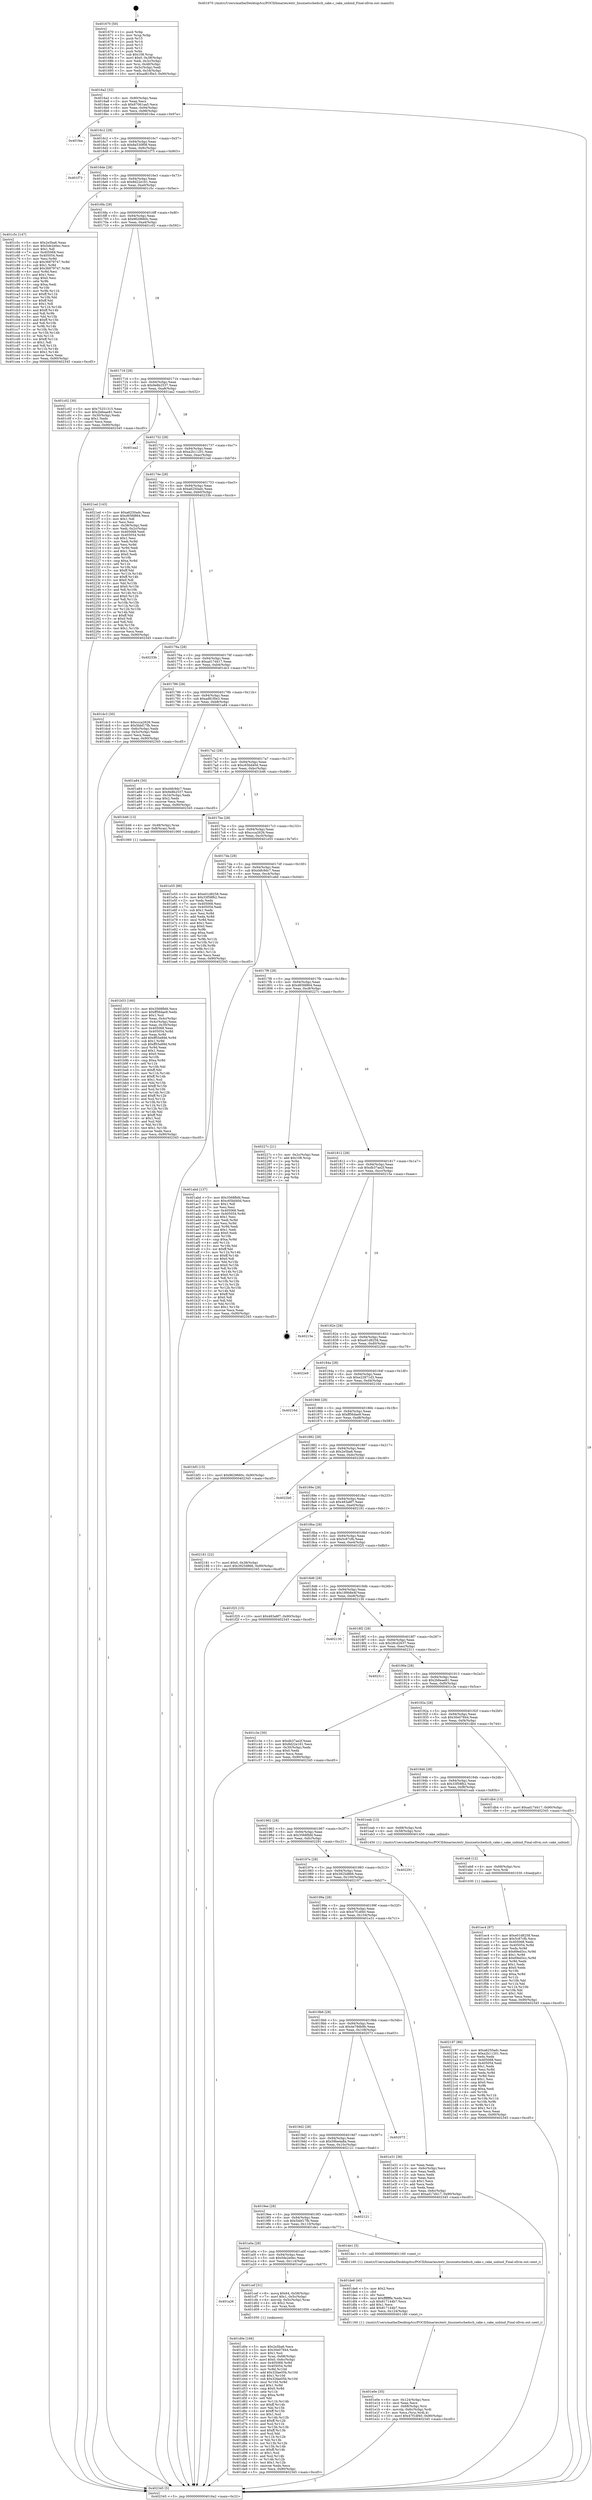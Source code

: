 digraph "0x401670" {
  label = "0x401670 (/mnt/c/Users/mathe/Desktop/tcc/POCII/binaries/extr_linuxnetschedsch_cake.c_cake_unbind_Final-ollvm.out::main(0))"
  labelloc = "t"
  node[shape=record]

  Entry [label="",width=0.3,height=0.3,shape=circle,fillcolor=black,style=filled]
  "0x4016a2" [label="{
     0x4016a2 [32]\l
     | [instrs]\l
     &nbsp;&nbsp;0x4016a2 \<+6\>: mov -0x90(%rbp),%eax\l
     &nbsp;&nbsp;0x4016a8 \<+2\>: mov %eax,%ecx\l
     &nbsp;&nbsp;0x4016aa \<+6\>: sub $0x87061aa5,%ecx\l
     &nbsp;&nbsp;0x4016b0 \<+6\>: mov %eax,-0x94(%rbp)\l
     &nbsp;&nbsp;0x4016b6 \<+6\>: mov %ecx,-0x98(%rbp)\l
     &nbsp;&nbsp;0x4016bc \<+6\>: je 0000000000401fea \<main+0x97a\>\l
  }"]
  "0x401fea" [label="{
     0x401fea\l
  }", style=dashed]
  "0x4016c2" [label="{
     0x4016c2 [28]\l
     | [instrs]\l
     &nbsp;&nbsp;0x4016c2 \<+5\>: jmp 00000000004016c7 \<main+0x57\>\l
     &nbsp;&nbsp;0x4016c7 \<+6\>: mov -0x94(%rbp),%eax\l
     &nbsp;&nbsp;0x4016cd \<+5\>: sub $0x8a530f08,%eax\l
     &nbsp;&nbsp;0x4016d2 \<+6\>: mov %eax,-0x9c(%rbp)\l
     &nbsp;&nbsp;0x4016d8 \<+6\>: je 0000000000401f73 \<main+0x903\>\l
  }"]
  Exit [label="",width=0.3,height=0.3,shape=circle,fillcolor=black,style=filled,peripheries=2]
  "0x401f73" [label="{
     0x401f73\l
  }", style=dashed]
  "0x4016de" [label="{
     0x4016de [28]\l
     | [instrs]\l
     &nbsp;&nbsp;0x4016de \<+5\>: jmp 00000000004016e3 \<main+0x73\>\l
     &nbsp;&nbsp;0x4016e3 \<+6\>: mov -0x94(%rbp),%eax\l
     &nbsp;&nbsp;0x4016e9 \<+5\>: sub $0x8d22e161,%eax\l
     &nbsp;&nbsp;0x4016ee \<+6\>: mov %eax,-0xa0(%rbp)\l
     &nbsp;&nbsp;0x4016f4 \<+6\>: je 0000000000401c5c \<main+0x5ec\>\l
  }"]
  "0x401ec4" [label="{
     0x401ec4 [97]\l
     | [instrs]\l
     &nbsp;&nbsp;0x401ec4 \<+5\>: mov $0xe01d8258,%eax\l
     &nbsp;&nbsp;0x401ec9 \<+5\>: mov $0x5c87cfb,%ecx\l
     &nbsp;&nbsp;0x401ece \<+7\>: mov 0x405068,%edx\l
     &nbsp;&nbsp;0x401ed5 \<+8\>: mov 0x405054,%r8d\l
     &nbsp;&nbsp;0x401edd \<+3\>: mov %edx,%r9d\l
     &nbsp;&nbsp;0x401ee0 \<+7\>: sub $0x69ed3cc,%r9d\l
     &nbsp;&nbsp;0x401ee7 \<+4\>: sub $0x1,%r9d\l
     &nbsp;&nbsp;0x401eeb \<+7\>: add $0x69ed3cc,%r9d\l
     &nbsp;&nbsp;0x401ef2 \<+4\>: imul %r9d,%edx\l
     &nbsp;&nbsp;0x401ef6 \<+3\>: and $0x1,%edx\l
     &nbsp;&nbsp;0x401ef9 \<+3\>: cmp $0x0,%edx\l
     &nbsp;&nbsp;0x401efc \<+4\>: sete %r10b\l
     &nbsp;&nbsp;0x401f00 \<+4\>: cmp $0xa,%r8d\l
     &nbsp;&nbsp;0x401f04 \<+4\>: setl %r11b\l
     &nbsp;&nbsp;0x401f08 \<+3\>: mov %r10b,%bl\l
     &nbsp;&nbsp;0x401f0b \<+3\>: and %r11b,%bl\l
     &nbsp;&nbsp;0x401f0e \<+3\>: xor %r11b,%r10b\l
     &nbsp;&nbsp;0x401f11 \<+3\>: or %r10b,%bl\l
     &nbsp;&nbsp;0x401f14 \<+3\>: test $0x1,%bl\l
     &nbsp;&nbsp;0x401f17 \<+3\>: cmovne %ecx,%eax\l
     &nbsp;&nbsp;0x401f1a \<+6\>: mov %eax,-0x90(%rbp)\l
     &nbsp;&nbsp;0x401f20 \<+5\>: jmp 0000000000402345 \<main+0xcd5\>\l
  }"]
  "0x401c5c" [label="{
     0x401c5c [147]\l
     | [instrs]\l
     &nbsp;&nbsp;0x401c5c \<+5\>: mov $0x2e5ba6,%eax\l
     &nbsp;&nbsp;0x401c61 \<+5\>: mov $0x5de2e0ec,%ecx\l
     &nbsp;&nbsp;0x401c66 \<+2\>: mov $0x1,%dl\l
     &nbsp;&nbsp;0x401c68 \<+7\>: mov 0x405068,%esi\l
     &nbsp;&nbsp;0x401c6f \<+7\>: mov 0x405054,%edi\l
     &nbsp;&nbsp;0x401c76 \<+3\>: mov %esi,%r8d\l
     &nbsp;&nbsp;0x401c79 \<+7\>: sub $0x36879747,%r8d\l
     &nbsp;&nbsp;0x401c80 \<+4\>: sub $0x1,%r8d\l
     &nbsp;&nbsp;0x401c84 \<+7\>: add $0x36879747,%r8d\l
     &nbsp;&nbsp;0x401c8b \<+4\>: imul %r8d,%esi\l
     &nbsp;&nbsp;0x401c8f \<+3\>: and $0x1,%esi\l
     &nbsp;&nbsp;0x401c92 \<+3\>: cmp $0x0,%esi\l
     &nbsp;&nbsp;0x401c95 \<+4\>: sete %r9b\l
     &nbsp;&nbsp;0x401c99 \<+3\>: cmp $0xa,%edi\l
     &nbsp;&nbsp;0x401c9c \<+4\>: setl %r10b\l
     &nbsp;&nbsp;0x401ca0 \<+3\>: mov %r9b,%r11b\l
     &nbsp;&nbsp;0x401ca3 \<+4\>: xor $0xff,%r11b\l
     &nbsp;&nbsp;0x401ca7 \<+3\>: mov %r10b,%bl\l
     &nbsp;&nbsp;0x401caa \<+3\>: xor $0xff,%bl\l
     &nbsp;&nbsp;0x401cad \<+3\>: xor $0x1,%dl\l
     &nbsp;&nbsp;0x401cb0 \<+3\>: mov %r11b,%r14b\l
     &nbsp;&nbsp;0x401cb3 \<+4\>: and $0xff,%r14b\l
     &nbsp;&nbsp;0x401cb7 \<+3\>: and %dl,%r9b\l
     &nbsp;&nbsp;0x401cba \<+3\>: mov %bl,%r15b\l
     &nbsp;&nbsp;0x401cbd \<+4\>: and $0xff,%r15b\l
     &nbsp;&nbsp;0x401cc1 \<+3\>: and %dl,%r10b\l
     &nbsp;&nbsp;0x401cc4 \<+3\>: or %r9b,%r14b\l
     &nbsp;&nbsp;0x401cc7 \<+3\>: or %r10b,%r15b\l
     &nbsp;&nbsp;0x401cca \<+3\>: xor %r15b,%r14b\l
     &nbsp;&nbsp;0x401ccd \<+3\>: or %bl,%r11b\l
     &nbsp;&nbsp;0x401cd0 \<+4\>: xor $0xff,%r11b\l
     &nbsp;&nbsp;0x401cd4 \<+3\>: or $0x1,%dl\l
     &nbsp;&nbsp;0x401cd7 \<+3\>: and %dl,%r11b\l
     &nbsp;&nbsp;0x401cda \<+3\>: or %r11b,%r14b\l
     &nbsp;&nbsp;0x401cdd \<+4\>: test $0x1,%r14b\l
     &nbsp;&nbsp;0x401ce1 \<+3\>: cmovne %ecx,%eax\l
     &nbsp;&nbsp;0x401ce4 \<+6\>: mov %eax,-0x90(%rbp)\l
     &nbsp;&nbsp;0x401cea \<+5\>: jmp 0000000000402345 \<main+0xcd5\>\l
  }"]
  "0x4016fa" [label="{
     0x4016fa [28]\l
     | [instrs]\l
     &nbsp;&nbsp;0x4016fa \<+5\>: jmp 00000000004016ff \<main+0x8f\>\l
     &nbsp;&nbsp;0x4016ff \<+6\>: mov -0x94(%rbp),%eax\l
     &nbsp;&nbsp;0x401705 \<+5\>: sub $0x9629660c,%eax\l
     &nbsp;&nbsp;0x40170a \<+6\>: mov %eax,-0xa4(%rbp)\l
     &nbsp;&nbsp;0x401710 \<+6\>: je 0000000000401c02 \<main+0x592\>\l
  }"]
  "0x401eb8" [label="{
     0x401eb8 [12]\l
     | [instrs]\l
     &nbsp;&nbsp;0x401eb8 \<+4\>: mov -0x68(%rbp),%rsi\l
     &nbsp;&nbsp;0x401ebc \<+3\>: mov %rsi,%rdi\l
     &nbsp;&nbsp;0x401ebf \<+5\>: call 0000000000401030 \<free@plt\>\l
     | [calls]\l
     &nbsp;&nbsp;0x401030 \{1\} (unknown)\l
  }"]
  "0x401c02" [label="{
     0x401c02 [30]\l
     | [instrs]\l
     &nbsp;&nbsp;0x401c02 \<+5\>: mov $0x75251315,%eax\l
     &nbsp;&nbsp;0x401c07 \<+5\>: mov $0x2b6eae81,%ecx\l
     &nbsp;&nbsp;0x401c0c \<+3\>: mov -0x30(%rbp),%edx\l
     &nbsp;&nbsp;0x401c0f \<+3\>: cmp $0x1,%edx\l
     &nbsp;&nbsp;0x401c12 \<+3\>: cmovl %ecx,%eax\l
     &nbsp;&nbsp;0x401c15 \<+6\>: mov %eax,-0x90(%rbp)\l
     &nbsp;&nbsp;0x401c1b \<+5\>: jmp 0000000000402345 \<main+0xcd5\>\l
  }"]
  "0x401716" [label="{
     0x401716 [28]\l
     | [instrs]\l
     &nbsp;&nbsp;0x401716 \<+5\>: jmp 000000000040171b \<main+0xab\>\l
     &nbsp;&nbsp;0x40171b \<+6\>: mov -0x94(%rbp),%eax\l
     &nbsp;&nbsp;0x401721 \<+5\>: sub $0x9e8b2537,%eax\l
     &nbsp;&nbsp;0x401726 \<+6\>: mov %eax,-0xa8(%rbp)\l
     &nbsp;&nbsp;0x40172c \<+6\>: je 0000000000401aa2 \<main+0x432\>\l
  }"]
  "0x401e0e" [label="{
     0x401e0e [35]\l
     | [instrs]\l
     &nbsp;&nbsp;0x401e0e \<+6\>: mov -0x124(%rbp),%ecx\l
     &nbsp;&nbsp;0x401e14 \<+3\>: imul %eax,%ecx\l
     &nbsp;&nbsp;0x401e17 \<+4\>: mov -0x68(%rbp),%rsi\l
     &nbsp;&nbsp;0x401e1b \<+4\>: movslq -0x6c(%rbp),%rdi\l
     &nbsp;&nbsp;0x401e1f \<+3\>: mov %ecx,(%rsi,%rdi,4)\l
     &nbsp;&nbsp;0x401e22 \<+10\>: movl $0x47f1df40,-0x90(%rbp)\l
     &nbsp;&nbsp;0x401e2c \<+5\>: jmp 0000000000402345 \<main+0xcd5\>\l
  }"]
  "0x401aa2" [label="{
     0x401aa2\l
  }", style=dashed]
  "0x401732" [label="{
     0x401732 [28]\l
     | [instrs]\l
     &nbsp;&nbsp;0x401732 \<+5\>: jmp 0000000000401737 \<main+0xc7\>\l
     &nbsp;&nbsp;0x401737 \<+6\>: mov -0x94(%rbp),%eax\l
     &nbsp;&nbsp;0x40173d \<+5\>: sub $0xa2b11201,%eax\l
     &nbsp;&nbsp;0x401742 \<+6\>: mov %eax,-0xac(%rbp)\l
     &nbsp;&nbsp;0x401748 \<+6\>: je 00000000004021ed \<main+0xb7d\>\l
  }"]
  "0x401de6" [label="{
     0x401de6 [40]\l
     | [instrs]\l
     &nbsp;&nbsp;0x401de6 \<+5\>: mov $0x2,%ecx\l
     &nbsp;&nbsp;0x401deb \<+1\>: cltd\l
     &nbsp;&nbsp;0x401dec \<+2\>: idiv %ecx\l
     &nbsp;&nbsp;0x401dee \<+6\>: imul $0xfffffffe,%edx,%ecx\l
     &nbsp;&nbsp;0x401df4 \<+6\>: sub $0x817144b7,%ecx\l
     &nbsp;&nbsp;0x401dfa \<+3\>: add $0x1,%ecx\l
     &nbsp;&nbsp;0x401dfd \<+6\>: add $0x817144b7,%ecx\l
     &nbsp;&nbsp;0x401e03 \<+6\>: mov %ecx,-0x124(%rbp)\l
     &nbsp;&nbsp;0x401e09 \<+5\>: call 0000000000401160 \<next_i\>\l
     | [calls]\l
     &nbsp;&nbsp;0x401160 \{1\} (/mnt/c/Users/mathe/Desktop/tcc/POCII/binaries/extr_linuxnetschedsch_cake.c_cake_unbind_Final-ollvm.out::next_i)\l
  }"]
  "0x4021ed" [label="{
     0x4021ed [143]\l
     | [instrs]\l
     &nbsp;&nbsp;0x4021ed \<+5\>: mov $0xa6250adc,%eax\l
     &nbsp;&nbsp;0x4021f2 \<+5\>: mov $0xd65fd864,%ecx\l
     &nbsp;&nbsp;0x4021f7 \<+2\>: mov $0x1,%dl\l
     &nbsp;&nbsp;0x4021f9 \<+2\>: xor %esi,%esi\l
     &nbsp;&nbsp;0x4021fb \<+3\>: mov -0x38(%rbp),%edi\l
     &nbsp;&nbsp;0x4021fe \<+3\>: mov %edi,-0x2c(%rbp)\l
     &nbsp;&nbsp;0x402201 \<+7\>: mov 0x405068,%edi\l
     &nbsp;&nbsp;0x402208 \<+8\>: mov 0x405054,%r8d\l
     &nbsp;&nbsp;0x402210 \<+3\>: sub $0x1,%esi\l
     &nbsp;&nbsp;0x402213 \<+3\>: mov %edi,%r9d\l
     &nbsp;&nbsp;0x402216 \<+3\>: add %esi,%r9d\l
     &nbsp;&nbsp;0x402219 \<+4\>: imul %r9d,%edi\l
     &nbsp;&nbsp;0x40221d \<+3\>: and $0x1,%edi\l
     &nbsp;&nbsp;0x402220 \<+3\>: cmp $0x0,%edi\l
     &nbsp;&nbsp;0x402223 \<+4\>: sete %r10b\l
     &nbsp;&nbsp;0x402227 \<+4\>: cmp $0xa,%r8d\l
     &nbsp;&nbsp;0x40222b \<+4\>: setl %r11b\l
     &nbsp;&nbsp;0x40222f \<+3\>: mov %r10b,%bl\l
     &nbsp;&nbsp;0x402232 \<+3\>: xor $0xff,%bl\l
     &nbsp;&nbsp;0x402235 \<+3\>: mov %r11b,%r14b\l
     &nbsp;&nbsp;0x402238 \<+4\>: xor $0xff,%r14b\l
     &nbsp;&nbsp;0x40223c \<+3\>: xor $0x0,%dl\l
     &nbsp;&nbsp;0x40223f \<+3\>: mov %bl,%r15b\l
     &nbsp;&nbsp;0x402242 \<+4\>: and $0x0,%r15b\l
     &nbsp;&nbsp;0x402246 \<+3\>: and %dl,%r10b\l
     &nbsp;&nbsp;0x402249 \<+3\>: mov %r14b,%r12b\l
     &nbsp;&nbsp;0x40224c \<+4\>: and $0x0,%r12b\l
     &nbsp;&nbsp;0x402250 \<+3\>: and %dl,%r11b\l
     &nbsp;&nbsp;0x402253 \<+3\>: or %r10b,%r15b\l
     &nbsp;&nbsp;0x402256 \<+3\>: or %r11b,%r12b\l
     &nbsp;&nbsp;0x402259 \<+3\>: xor %r12b,%r15b\l
     &nbsp;&nbsp;0x40225c \<+3\>: or %r14b,%bl\l
     &nbsp;&nbsp;0x40225f \<+3\>: xor $0xff,%bl\l
     &nbsp;&nbsp;0x402262 \<+3\>: or $0x0,%dl\l
     &nbsp;&nbsp;0x402265 \<+2\>: and %dl,%bl\l
     &nbsp;&nbsp;0x402267 \<+3\>: or %bl,%r15b\l
     &nbsp;&nbsp;0x40226a \<+4\>: test $0x1,%r15b\l
     &nbsp;&nbsp;0x40226e \<+3\>: cmovne %ecx,%eax\l
     &nbsp;&nbsp;0x402271 \<+6\>: mov %eax,-0x90(%rbp)\l
     &nbsp;&nbsp;0x402277 \<+5\>: jmp 0000000000402345 \<main+0xcd5\>\l
  }"]
  "0x40174e" [label="{
     0x40174e [28]\l
     | [instrs]\l
     &nbsp;&nbsp;0x40174e \<+5\>: jmp 0000000000401753 \<main+0xe3\>\l
     &nbsp;&nbsp;0x401753 \<+6\>: mov -0x94(%rbp),%eax\l
     &nbsp;&nbsp;0x401759 \<+5\>: sub $0xa6250adc,%eax\l
     &nbsp;&nbsp;0x40175e \<+6\>: mov %eax,-0xb0(%rbp)\l
     &nbsp;&nbsp;0x401764 \<+6\>: je 000000000040233b \<main+0xccb\>\l
  }"]
  "0x401d0e" [label="{
     0x401d0e [166]\l
     | [instrs]\l
     &nbsp;&nbsp;0x401d0e \<+5\>: mov $0x2e5ba6,%ecx\l
     &nbsp;&nbsp;0x401d13 \<+5\>: mov $0x30e07844,%edx\l
     &nbsp;&nbsp;0x401d18 \<+3\>: mov $0x1,%sil\l
     &nbsp;&nbsp;0x401d1b \<+4\>: mov %rax,-0x68(%rbp)\l
     &nbsp;&nbsp;0x401d1f \<+7\>: movl $0x0,-0x6c(%rbp)\l
     &nbsp;&nbsp;0x401d26 \<+8\>: mov 0x405068,%r8d\l
     &nbsp;&nbsp;0x401d2e \<+8\>: mov 0x405054,%r9d\l
     &nbsp;&nbsp;0x401d36 \<+3\>: mov %r8d,%r10d\l
     &nbsp;&nbsp;0x401d39 \<+7\>: add $0x32fae05b,%r10d\l
     &nbsp;&nbsp;0x401d40 \<+4\>: sub $0x1,%r10d\l
     &nbsp;&nbsp;0x401d44 \<+7\>: sub $0x32fae05b,%r10d\l
     &nbsp;&nbsp;0x401d4b \<+4\>: imul %r10d,%r8d\l
     &nbsp;&nbsp;0x401d4f \<+4\>: and $0x1,%r8d\l
     &nbsp;&nbsp;0x401d53 \<+4\>: cmp $0x0,%r8d\l
     &nbsp;&nbsp;0x401d57 \<+4\>: sete %r11b\l
     &nbsp;&nbsp;0x401d5b \<+4\>: cmp $0xa,%r9d\l
     &nbsp;&nbsp;0x401d5f \<+3\>: setl %bl\l
     &nbsp;&nbsp;0x401d62 \<+3\>: mov %r11b,%r14b\l
     &nbsp;&nbsp;0x401d65 \<+4\>: xor $0xff,%r14b\l
     &nbsp;&nbsp;0x401d69 \<+3\>: mov %bl,%r15b\l
     &nbsp;&nbsp;0x401d6c \<+4\>: xor $0xff,%r15b\l
     &nbsp;&nbsp;0x401d70 \<+4\>: xor $0x1,%sil\l
     &nbsp;&nbsp;0x401d74 \<+3\>: mov %r14b,%r12b\l
     &nbsp;&nbsp;0x401d77 \<+4\>: and $0xff,%r12b\l
     &nbsp;&nbsp;0x401d7b \<+3\>: and %sil,%r11b\l
     &nbsp;&nbsp;0x401d7e \<+3\>: mov %r15b,%r13b\l
     &nbsp;&nbsp;0x401d81 \<+4\>: and $0xff,%r13b\l
     &nbsp;&nbsp;0x401d85 \<+3\>: and %sil,%bl\l
     &nbsp;&nbsp;0x401d88 \<+3\>: or %r11b,%r12b\l
     &nbsp;&nbsp;0x401d8b \<+3\>: or %bl,%r13b\l
     &nbsp;&nbsp;0x401d8e \<+3\>: xor %r13b,%r12b\l
     &nbsp;&nbsp;0x401d91 \<+3\>: or %r15b,%r14b\l
     &nbsp;&nbsp;0x401d94 \<+4\>: xor $0xff,%r14b\l
     &nbsp;&nbsp;0x401d98 \<+4\>: or $0x1,%sil\l
     &nbsp;&nbsp;0x401d9c \<+3\>: and %sil,%r14b\l
     &nbsp;&nbsp;0x401d9f \<+3\>: or %r14b,%r12b\l
     &nbsp;&nbsp;0x401da2 \<+4\>: test $0x1,%r12b\l
     &nbsp;&nbsp;0x401da6 \<+3\>: cmovne %edx,%ecx\l
     &nbsp;&nbsp;0x401da9 \<+6\>: mov %ecx,-0x90(%rbp)\l
     &nbsp;&nbsp;0x401daf \<+5\>: jmp 0000000000402345 \<main+0xcd5\>\l
  }"]
  "0x40233b" [label="{
     0x40233b\l
  }", style=dashed]
  "0x40176a" [label="{
     0x40176a [28]\l
     | [instrs]\l
     &nbsp;&nbsp;0x40176a \<+5\>: jmp 000000000040176f \<main+0xff\>\l
     &nbsp;&nbsp;0x40176f \<+6\>: mov -0x94(%rbp),%eax\l
     &nbsp;&nbsp;0x401775 \<+5\>: sub $0xad17d417,%eax\l
     &nbsp;&nbsp;0x40177a \<+6\>: mov %eax,-0xb4(%rbp)\l
     &nbsp;&nbsp;0x401780 \<+6\>: je 0000000000401dc3 \<main+0x753\>\l
  }"]
  "0x401a26" [label="{
     0x401a26\l
  }", style=dashed]
  "0x401dc3" [label="{
     0x401dc3 [30]\l
     | [instrs]\l
     &nbsp;&nbsp;0x401dc3 \<+5\>: mov $0xccca2626,%eax\l
     &nbsp;&nbsp;0x401dc8 \<+5\>: mov $0x5bbf17fb,%ecx\l
     &nbsp;&nbsp;0x401dcd \<+3\>: mov -0x6c(%rbp),%edx\l
     &nbsp;&nbsp;0x401dd0 \<+3\>: cmp -0x5c(%rbp),%edx\l
     &nbsp;&nbsp;0x401dd3 \<+3\>: cmovl %ecx,%eax\l
     &nbsp;&nbsp;0x401dd6 \<+6\>: mov %eax,-0x90(%rbp)\l
     &nbsp;&nbsp;0x401ddc \<+5\>: jmp 0000000000402345 \<main+0xcd5\>\l
  }"]
  "0x401786" [label="{
     0x401786 [28]\l
     | [instrs]\l
     &nbsp;&nbsp;0x401786 \<+5\>: jmp 000000000040178b \<main+0x11b\>\l
     &nbsp;&nbsp;0x40178b \<+6\>: mov -0x94(%rbp),%eax\l
     &nbsp;&nbsp;0x401791 \<+5\>: sub $0xad81f0e3,%eax\l
     &nbsp;&nbsp;0x401796 \<+6\>: mov %eax,-0xb8(%rbp)\l
     &nbsp;&nbsp;0x40179c \<+6\>: je 0000000000401a84 \<main+0x414\>\l
  }"]
  "0x401cef" [label="{
     0x401cef [31]\l
     | [instrs]\l
     &nbsp;&nbsp;0x401cef \<+8\>: movq $0x64,-0x58(%rbp)\l
     &nbsp;&nbsp;0x401cf7 \<+7\>: movl $0x1,-0x5c(%rbp)\l
     &nbsp;&nbsp;0x401cfe \<+4\>: movslq -0x5c(%rbp),%rax\l
     &nbsp;&nbsp;0x401d02 \<+4\>: shl $0x2,%rax\l
     &nbsp;&nbsp;0x401d06 \<+3\>: mov %rax,%rdi\l
     &nbsp;&nbsp;0x401d09 \<+5\>: call 0000000000401050 \<malloc@plt\>\l
     | [calls]\l
     &nbsp;&nbsp;0x401050 \{1\} (unknown)\l
  }"]
  "0x401a84" [label="{
     0x401a84 [30]\l
     | [instrs]\l
     &nbsp;&nbsp;0x401a84 \<+5\>: mov $0xd4fc9dc7,%eax\l
     &nbsp;&nbsp;0x401a89 \<+5\>: mov $0x9e8b2537,%ecx\l
     &nbsp;&nbsp;0x401a8e \<+3\>: mov -0x34(%rbp),%edx\l
     &nbsp;&nbsp;0x401a91 \<+3\>: cmp $0x2,%edx\l
     &nbsp;&nbsp;0x401a94 \<+3\>: cmovne %ecx,%eax\l
     &nbsp;&nbsp;0x401a97 \<+6\>: mov %eax,-0x90(%rbp)\l
     &nbsp;&nbsp;0x401a9d \<+5\>: jmp 0000000000402345 \<main+0xcd5\>\l
  }"]
  "0x4017a2" [label="{
     0x4017a2 [28]\l
     | [instrs]\l
     &nbsp;&nbsp;0x4017a2 \<+5\>: jmp 00000000004017a7 \<main+0x137\>\l
     &nbsp;&nbsp;0x4017a7 \<+6\>: mov -0x94(%rbp),%eax\l
     &nbsp;&nbsp;0x4017ad \<+5\>: sub $0xc65bd40d,%eax\l
     &nbsp;&nbsp;0x4017b2 \<+6\>: mov %eax,-0xbc(%rbp)\l
     &nbsp;&nbsp;0x4017b8 \<+6\>: je 0000000000401b46 \<main+0x4d6\>\l
  }"]
  "0x402345" [label="{
     0x402345 [5]\l
     | [instrs]\l
     &nbsp;&nbsp;0x402345 \<+5\>: jmp 00000000004016a2 \<main+0x32\>\l
  }"]
  "0x401670" [label="{
     0x401670 [50]\l
     | [instrs]\l
     &nbsp;&nbsp;0x401670 \<+1\>: push %rbp\l
     &nbsp;&nbsp;0x401671 \<+3\>: mov %rsp,%rbp\l
     &nbsp;&nbsp;0x401674 \<+2\>: push %r15\l
     &nbsp;&nbsp;0x401676 \<+2\>: push %r14\l
     &nbsp;&nbsp;0x401678 \<+2\>: push %r13\l
     &nbsp;&nbsp;0x40167a \<+2\>: push %r12\l
     &nbsp;&nbsp;0x40167c \<+1\>: push %rbx\l
     &nbsp;&nbsp;0x40167d \<+7\>: sub $0x108,%rsp\l
     &nbsp;&nbsp;0x401684 \<+7\>: movl $0x0,-0x38(%rbp)\l
     &nbsp;&nbsp;0x40168b \<+3\>: mov %edi,-0x3c(%rbp)\l
     &nbsp;&nbsp;0x40168e \<+4\>: mov %rsi,-0x48(%rbp)\l
     &nbsp;&nbsp;0x401692 \<+3\>: mov -0x3c(%rbp),%edi\l
     &nbsp;&nbsp;0x401695 \<+3\>: mov %edi,-0x34(%rbp)\l
     &nbsp;&nbsp;0x401698 \<+10\>: movl $0xad81f0e3,-0x90(%rbp)\l
  }"]
  "0x401a0a" [label="{
     0x401a0a [28]\l
     | [instrs]\l
     &nbsp;&nbsp;0x401a0a \<+5\>: jmp 0000000000401a0f \<main+0x39f\>\l
     &nbsp;&nbsp;0x401a0f \<+6\>: mov -0x94(%rbp),%eax\l
     &nbsp;&nbsp;0x401a15 \<+5\>: sub $0x5de2e0ec,%eax\l
     &nbsp;&nbsp;0x401a1a \<+6\>: mov %eax,-0x114(%rbp)\l
     &nbsp;&nbsp;0x401a20 \<+6\>: je 0000000000401cef \<main+0x67f\>\l
  }"]
  "0x401b46" [label="{
     0x401b46 [13]\l
     | [instrs]\l
     &nbsp;&nbsp;0x401b46 \<+4\>: mov -0x48(%rbp),%rax\l
     &nbsp;&nbsp;0x401b4a \<+4\>: mov 0x8(%rax),%rdi\l
     &nbsp;&nbsp;0x401b4e \<+5\>: call 0000000000401060 \<atoi@plt\>\l
     | [calls]\l
     &nbsp;&nbsp;0x401060 \{1\} (unknown)\l
  }"]
  "0x4017be" [label="{
     0x4017be [28]\l
     | [instrs]\l
     &nbsp;&nbsp;0x4017be \<+5\>: jmp 00000000004017c3 \<main+0x153\>\l
     &nbsp;&nbsp;0x4017c3 \<+6\>: mov -0x94(%rbp),%eax\l
     &nbsp;&nbsp;0x4017c9 \<+5\>: sub $0xccca2626,%eax\l
     &nbsp;&nbsp;0x4017ce \<+6\>: mov %eax,-0xc0(%rbp)\l
     &nbsp;&nbsp;0x4017d4 \<+6\>: je 0000000000401e55 \<main+0x7e5\>\l
  }"]
  "0x401de1" [label="{
     0x401de1 [5]\l
     | [instrs]\l
     &nbsp;&nbsp;0x401de1 \<+5\>: call 0000000000401160 \<next_i\>\l
     | [calls]\l
     &nbsp;&nbsp;0x401160 \{1\} (/mnt/c/Users/mathe/Desktop/tcc/POCII/binaries/extr_linuxnetschedsch_cake.c_cake_unbind_Final-ollvm.out::next_i)\l
  }"]
  "0x401e55" [label="{
     0x401e55 [86]\l
     | [instrs]\l
     &nbsp;&nbsp;0x401e55 \<+5\>: mov $0xe01d8258,%eax\l
     &nbsp;&nbsp;0x401e5a \<+5\>: mov $0x33f58fb2,%ecx\l
     &nbsp;&nbsp;0x401e5f \<+2\>: xor %edx,%edx\l
     &nbsp;&nbsp;0x401e61 \<+7\>: mov 0x405068,%esi\l
     &nbsp;&nbsp;0x401e68 \<+7\>: mov 0x405054,%edi\l
     &nbsp;&nbsp;0x401e6f \<+3\>: sub $0x1,%edx\l
     &nbsp;&nbsp;0x401e72 \<+3\>: mov %esi,%r8d\l
     &nbsp;&nbsp;0x401e75 \<+3\>: add %edx,%r8d\l
     &nbsp;&nbsp;0x401e78 \<+4\>: imul %r8d,%esi\l
     &nbsp;&nbsp;0x401e7c \<+3\>: and $0x1,%esi\l
     &nbsp;&nbsp;0x401e7f \<+3\>: cmp $0x0,%esi\l
     &nbsp;&nbsp;0x401e82 \<+4\>: sete %r9b\l
     &nbsp;&nbsp;0x401e86 \<+3\>: cmp $0xa,%edi\l
     &nbsp;&nbsp;0x401e89 \<+4\>: setl %r10b\l
     &nbsp;&nbsp;0x401e8d \<+3\>: mov %r9b,%r11b\l
     &nbsp;&nbsp;0x401e90 \<+3\>: and %r10b,%r11b\l
     &nbsp;&nbsp;0x401e93 \<+3\>: xor %r10b,%r9b\l
     &nbsp;&nbsp;0x401e96 \<+3\>: or %r9b,%r11b\l
     &nbsp;&nbsp;0x401e99 \<+4\>: test $0x1,%r11b\l
     &nbsp;&nbsp;0x401e9d \<+3\>: cmovne %ecx,%eax\l
     &nbsp;&nbsp;0x401ea0 \<+6\>: mov %eax,-0x90(%rbp)\l
     &nbsp;&nbsp;0x401ea6 \<+5\>: jmp 0000000000402345 \<main+0xcd5\>\l
  }"]
  "0x4017da" [label="{
     0x4017da [28]\l
     | [instrs]\l
     &nbsp;&nbsp;0x4017da \<+5\>: jmp 00000000004017df \<main+0x16f\>\l
     &nbsp;&nbsp;0x4017df \<+6\>: mov -0x94(%rbp),%eax\l
     &nbsp;&nbsp;0x4017e5 \<+5\>: sub $0xd4fc9dc7,%eax\l
     &nbsp;&nbsp;0x4017ea \<+6\>: mov %eax,-0xc4(%rbp)\l
     &nbsp;&nbsp;0x4017f0 \<+6\>: je 0000000000401abd \<main+0x44d\>\l
  }"]
  "0x4019ee" [label="{
     0x4019ee [28]\l
     | [instrs]\l
     &nbsp;&nbsp;0x4019ee \<+5\>: jmp 00000000004019f3 \<main+0x383\>\l
     &nbsp;&nbsp;0x4019f3 \<+6\>: mov -0x94(%rbp),%eax\l
     &nbsp;&nbsp;0x4019f9 \<+5\>: sub $0x5bbf17fb,%eax\l
     &nbsp;&nbsp;0x4019fe \<+6\>: mov %eax,-0x110(%rbp)\l
     &nbsp;&nbsp;0x401a04 \<+6\>: je 0000000000401de1 \<main+0x771\>\l
  }"]
  "0x401abd" [label="{
     0x401abd [137]\l
     | [instrs]\l
     &nbsp;&nbsp;0x401abd \<+5\>: mov $0x3568fbfd,%eax\l
     &nbsp;&nbsp;0x401ac2 \<+5\>: mov $0xc65bd40d,%ecx\l
     &nbsp;&nbsp;0x401ac7 \<+2\>: mov $0x1,%dl\l
     &nbsp;&nbsp;0x401ac9 \<+2\>: xor %esi,%esi\l
     &nbsp;&nbsp;0x401acb \<+7\>: mov 0x405068,%edi\l
     &nbsp;&nbsp;0x401ad2 \<+8\>: mov 0x405054,%r8d\l
     &nbsp;&nbsp;0x401ada \<+3\>: sub $0x1,%esi\l
     &nbsp;&nbsp;0x401add \<+3\>: mov %edi,%r9d\l
     &nbsp;&nbsp;0x401ae0 \<+3\>: add %esi,%r9d\l
     &nbsp;&nbsp;0x401ae3 \<+4\>: imul %r9d,%edi\l
     &nbsp;&nbsp;0x401ae7 \<+3\>: and $0x1,%edi\l
     &nbsp;&nbsp;0x401aea \<+3\>: cmp $0x0,%edi\l
     &nbsp;&nbsp;0x401aed \<+4\>: sete %r10b\l
     &nbsp;&nbsp;0x401af1 \<+4\>: cmp $0xa,%r8d\l
     &nbsp;&nbsp;0x401af5 \<+4\>: setl %r11b\l
     &nbsp;&nbsp;0x401af9 \<+3\>: mov %r10b,%bl\l
     &nbsp;&nbsp;0x401afc \<+3\>: xor $0xff,%bl\l
     &nbsp;&nbsp;0x401aff \<+3\>: mov %r11b,%r14b\l
     &nbsp;&nbsp;0x401b02 \<+4\>: xor $0xff,%r14b\l
     &nbsp;&nbsp;0x401b06 \<+3\>: xor $0x0,%dl\l
     &nbsp;&nbsp;0x401b09 \<+3\>: mov %bl,%r15b\l
     &nbsp;&nbsp;0x401b0c \<+4\>: and $0x0,%r15b\l
     &nbsp;&nbsp;0x401b10 \<+3\>: and %dl,%r10b\l
     &nbsp;&nbsp;0x401b13 \<+3\>: mov %r14b,%r12b\l
     &nbsp;&nbsp;0x401b16 \<+4\>: and $0x0,%r12b\l
     &nbsp;&nbsp;0x401b1a \<+3\>: and %dl,%r11b\l
     &nbsp;&nbsp;0x401b1d \<+3\>: or %r10b,%r15b\l
     &nbsp;&nbsp;0x401b20 \<+3\>: or %r11b,%r12b\l
     &nbsp;&nbsp;0x401b23 \<+3\>: xor %r12b,%r15b\l
     &nbsp;&nbsp;0x401b26 \<+3\>: or %r14b,%bl\l
     &nbsp;&nbsp;0x401b29 \<+3\>: xor $0xff,%bl\l
     &nbsp;&nbsp;0x401b2c \<+3\>: or $0x0,%dl\l
     &nbsp;&nbsp;0x401b2f \<+2\>: and %dl,%bl\l
     &nbsp;&nbsp;0x401b31 \<+3\>: or %bl,%r15b\l
     &nbsp;&nbsp;0x401b34 \<+4\>: test $0x1,%r15b\l
     &nbsp;&nbsp;0x401b38 \<+3\>: cmovne %ecx,%eax\l
     &nbsp;&nbsp;0x401b3b \<+6\>: mov %eax,-0x90(%rbp)\l
     &nbsp;&nbsp;0x401b41 \<+5\>: jmp 0000000000402345 \<main+0xcd5\>\l
  }"]
  "0x4017f6" [label="{
     0x4017f6 [28]\l
     | [instrs]\l
     &nbsp;&nbsp;0x4017f6 \<+5\>: jmp 00000000004017fb \<main+0x18b\>\l
     &nbsp;&nbsp;0x4017fb \<+6\>: mov -0x94(%rbp),%eax\l
     &nbsp;&nbsp;0x401801 \<+5\>: sub $0xd65fd864,%eax\l
     &nbsp;&nbsp;0x401806 \<+6\>: mov %eax,-0xc8(%rbp)\l
     &nbsp;&nbsp;0x40180c \<+6\>: je 000000000040227c \<main+0xc0c\>\l
  }"]
  "0x401b53" [label="{
     0x401b53 [160]\l
     | [instrs]\l
     &nbsp;&nbsp;0x401b53 \<+5\>: mov $0x3568fbfd,%ecx\l
     &nbsp;&nbsp;0x401b58 \<+5\>: mov $0xff56dae9,%edx\l
     &nbsp;&nbsp;0x401b5d \<+3\>: mov $0x1,%sil\l
     &nbsp;&nbsp;0x401b60 \<+3\>: mov %eax,-0x4c(%rbp)\l
     &nbsp;&nbsp;0x401b63 \<+3\>: mov -0x4c(%rbp),%eax\l
     &nbsp;&nbsp;0x401b66 \<+3\>: mov %eax,-0x30(%rbp)\l
     &nbsp;&nbsp;0x401b69 \<+7\>: mov 0x405068,%eax\l
     &nbsp;&nbsp;0x401b70 \<+8\>: mov 0x405054,%r8d\l
     &nbsp;&nbsp;0x401b78 \<+3\>: mov %eax,%r9d\l
     &nbsp;&nbsp;0x401b7b \<+7\>: add $0xff55e89d,%r9d\l
     &nbsp;&nbsp;0x401b82 \<+4\>: sub $0x1,%r9d\l
     &nbsp;&nbsp;0x401b86 \<+7\>: sub $0xff55e89d,%r9d\l
     &nbsp;&nbsp;0x401b8d \<+4\>: imul %r9d,%eax\l
     &nbsp;&nbsp;0x401b91 \<+3\>: and $0x1,%eax\l
     &nbsp;&nbsp;0x401b94 \<+3\>: cmp $0x0,%eax\l
     &nbsp;&nbsp;0x401b97 \<+4\>: sete %r10b\l
     &nbsp;&nbsp;0x401b9b \<+4\>: cmp $0xa,%r8d\l
     &nbsp;&nbsp;0x401b9f \<+4\>: setl %r11b\l
     &nbsp;&nbsp;0x401ba3 \<+3\>: mov %r10b,%bl\l
     &nbsp;&nbsp;0x401ba6 \<+3\>: xor $0xff,%bl\l
     &nbsp;&nbsp;0x401ba9 \<+3\>: mov %r11b,%r14b\l
     &nbsp;&nbsp;0x401bac \<+4\>: xor $0xff,%r14b\l
     &nbsp;&nbsp;0x401bb0 \<+4\>: xor $0x1,%sil\l
     &nbsp;&nbsp;0x401bb4 \<+3\>: mov %bl,%r15b\l
     &nbsp;&nbsp;0x401bb7 \<+4\>: and $0xff,%r15b\l
     &nbsp;&nbsp;0x401bbb \<+3\>: and %sil,%r10b\l
     &nbsp;&nbsp;0x401bbe \<+3\>: mov %r14b,%r12b\l
     &nbsp;&nbsp;0x401bc1 \<+4\>: and $0xff,%r12b\l
     &nbsp;&nbsp;0x401bc5 \<+3\>: and %sil,%r11b\l
     &nbsp;&nbsp;0x401bc8 \<+3\>: or %r10b,%r15b\l
     &nbsp;&nbsp;0x401bcb \<+3\>: or %r11b,%r12b\l
     &nbsp;&nbsp;0x401bce \<+3\>: xor %r12b,%r15b\l
     &nbsp;&nbsp;0x401bd1 \<+3\>: or %r14b,%bl\l
     &nbsp;&nbsp;0x401bd4 \<+3\>: xor $0xff,%bl\l
     &nbsp;&nbsp;0x401bd7 \<+4\>: or $0x1,%sil\l
     &nbsp;&nbsp;0x401bdb \<+3\>: and %sil,%bl\l
     &nbsp;&nbsp;0x401bde \<+3\>: or %bl,%r15b\l
     &nbsp;&nbsp;0x401be1 \<+4\>: test $0x1,%r15b\l
     &nbsp;&nbsp;0x401be5 \<+3\>: cmovne %edx,%ecx\l
     &nbsp;&nbsp;0x401be8 \<+6\>: mov %ecx,-0x90(%rbp)\l
     &nbsp;&nbsp;0x401bee \<+5\>: jmp 0000000000402345 \<main+0xcd5\>\l
  }"]
  "0x402121" [label="{
     0x402121\l
  }", style=dashed]
  "0x40227c" [label="{
     0x40227c [21]\l
     | [instrs]\l
     &nbsp;&nbsp;0x40227c \<+3\>: mov -0x2c(%rbp),%eax\l
     &nbsp;&nbsp;0x40227f \<+7\>: add $0x108,%rsp\l
     &nbsp;&nbsp;0x402286 \<+1\>: pop %rbx\l
     &nbsp;&nbsp;0x402287 \<+2\>: pop %r12\l
     &nbsp;&nbsp;0x402289 \<+2\>: pop %r13\l
     &nbsp;&nbsp;0x40228b \<+2\>: pop %r14\l
     &nbsp;&nbsp;0x40228d \<+2\>: pop %r15\l
     &nbsp;&nbsp;0x40228f \<+1\>: pop %rbp\l
     &nbsp;&nbsp;0x402290 \<+1\>: ret\l
  }"]
  "0x401812" [label="{
     0x401812 [28]\l
     | [instrs]\l
     &nbsp;&nbsp;0x401812 \<+5\>: jmp 0000000000401817 \<main+0x1a7\>\l
     &nbsp;&nbsp;0x401817 \<+6\>: mov -0x94(%rbp),%eax\l
     &nbsp;&nbsp;0x40181d \<+5\>: sub $0xdb37ae2f,%eax\l
     &nbsp;&nbsp;0x401822 \<+6\>: mov %eax,-0xcc(%rbp)\l
     &nbsp;&nbsp;0x401828 \<+6\>: je 000000000040215e \<main+0xaee\>\l
  }"]
  "0x4019d2" [label="{
     0x4019d2 [28]\l
     | [instrs]\l
     &nbsp;&nbsp;0x4019d2 \<+5\>: jmp 00000000004019d7 \<main+0x367\>\l
     &nbsp;&nbsp;0x4019d7 \<+6\>: mov -0x94(%rbp),%eax\l
     &nbsp;&nbsp;0x4019dd \<+5\>: sub $0x59be4a8a,%eax\l
     &nbsp;&nbsp;0x4019e2 \<+6\>: mov %eax,-0x10c(%rbp)\l
     &nbsp;&nbsp;0x4019e8 \<+6\>: je 0000000000402121 \<main+0xab1\>\l
  }"]
  "0x40215e" [label="{
     0x40215e\l
  }", style=dashed]
  "0x40182e" [label="{
     0x40182e [28]\l
     | [instrs]\l
     &nbsp;&nbsp;0x40182e \<+5\>: jmp 0000000000401833 \<main+0x1c3\>\l
     &nbsp;&nbsp;0x401833 \<+6\>: mov -0x94(%rbp),%eax\l
     &nbsp;&nbsp;0x401839 \<+5\>: sub $0xe01d8258,%eax\l
     &nbsp;&nbsp;0x40183e \<+6\>: mov %eax,-0xd0(%rbp)\l
     &nbsp;&nbsp;0x401844 \<+6\>: je 00000000004022e9 \<main+0xc79\>\l
  }"]
  "0x402073" [label="{
     0x402073\l
  }", style=dashed]
  "0x4022e9" [label="{
     0x4022e9\l
  }", style=dashed]
  "0x40184a" [label="{
     0x40184a [28]\l
     | [instrs]\l
     &nbsp;&nbsp;0x40184a \<+5\>: jmp 000000000040184f \<main+0x1df\>\l
     &nbsp;&nbsp;0x40184f \<+6\>: mov -0x94(%rbp),%eax\l
     &nbsp;&nbsp;0x401855 \<+5\>: sub $0xe22871d3,%eax\l
     &nbsp;&nbsp;0x40185a \<+6\>: mov %eax,-0xd4(%rbp)\l
     &nbsp;&nbsp;0x401860 \<+6\>: je 000000000040216d \<main+0xafd\>\l
  }"]
  "0x4019b6" [label="{
     0x4019b6 [28]\l
     | [instrs]\l
     &nbsp;&nbsp;0x4019b6 \<+5\>: jmp 00000000004019bb \<main+0x34b\>\l
     &nbsp;&nbsp;0x4019bb \<+6\>: mov -0x94(%rbp),%eax\l
     &nbsp;&nbsp;0x4019c1 \<+5\>: sub $0x4e78db9b,%eax\l
     &nbsp;&nbsp;0x4019c6 \<+6\>: mov %eax,-0x108(%rbp)\l
     &nbsp;&nbsp;0x4019cc \<+6\>: je 0000000000402073 \<main+0xa03\>\l
  }"]
  "0x40216d" [label="{
     0x40216d\l
  }", style=dashed]
  "0x401866" [label="{
     0x401866 [28]\l
     | [instrs]\l
     &nbsp;&nbsp;0x401866 \<+5\>: jmp 000000000040186b \<main+0x1fb\>\l
     &nbsp;&nbsp;0x40186b \<+6\>: mov -0x94(%rbp),%eax\l
     &nbsp;&nbsp;0x401871 \<+5\>: sub $0xff56dae9,%eax\l
     &nbsp;&nbsp;0x401876 \<+6\>: mov %eax,-0xd8(%rbp)\l
     &nbsp;&nbsp;0x40187c \<+6\>: je 0000000000401bf3 \<main+0x583\>\l
  }"]
  "0x401e31" [label="{
     0x401e31 [36]\l
     | [instrs]\l
     &nbsp;&nbsp;0x401e31 \<+2\>: xor %eax,%eax\l
     &nbsp;&nbsp;0x401e33 \<+3\>: mov -0x6c(%rbp),%ecx\l
     &nbsp;&nbsp;0x401e36 \<+2\>: mov %eax,%edx\l
     &nbsp;&nbsp;0x401e38 \<+2\>: sub %ecx,%edx\l
     &nbsp;&nbsp;0x401e3a \<+2\>: mov %eax,%ecx\l
     &nbsp;&nbsp;0x401e3c \<+3\>: sub $0x1,%ecx\l
     &nbsp;&nbsp;0x401e3f \<+2\>: add %ecx,%edx\l
     &nbsp;&nbsp;0x401e41 \<+2\>: sub %edx,%eax\l
     &nbsp;&nbsp;0x401e43 \<+3\>: mov %eax,-0x6c(%rbp)\l
     &nbsp;&nbsp;0x401e46 \<+10\>: movl $0xad17d417,-0x90(%rbp)\l
     &nbsp;&nbsp;0x401e50 \<+5\>: jmp 0000000000402345 \<main+0xcd5\>\l
  }"]
  "0x401bf3" [label="{
     0x401bf3 [15]\l
     | [instrs]\l
     &nbsp;&nbsp;0x401bf3 \<+10\>: movl $0x9629660c,-0x90(%rbp)\l
     &nbsp;&nbsp;0x401bfd \<+5\>: jmp 0000000000402345 \<main+0xcd5\>\l
  }"]
  "0x401882" [label="{
     0x401882 [28]\l
     | [instrs]\l
     &nbsp;&nbsp;0x401882 \<+5\>: jmp 0000000000401887 \<main+0x217\>\l
     &nbsp;&nbsp;0x401887 \<+6\>: mov -0x94(%rbp),%eax\l
     &nbsp;&nbsp;0x40188d \<+5\>: sub $0x2e5ba6,%eax\l
     &nbsp;&nbsp;0x401892 \<+6\>: mov %eax,-0xdc(%rbp)\l
     &nbsp;&nbsp;0x401898 \<+6\>: je 00000000004022b0 \<main+0xc40\>\l
  }"]
  "0x40199a" [label="{
     0x40199a [28]\l
     | [instrs]\l
     &nbsp;&nbsp;0x40199a \<+5\>: jmp 000000000040199f \<main+0x32f\>\l
     &nbsp;&nbsp;0x40199f \<+6\>: mov -0x94(%rbp),%eax\l
     &nbsp;&nbsp;0x4019a5 \<+5\>: sub $0x47f1df40,%eax\l
     &nbsp;&nbsp;0x4019aa \<+6\>: mov %eax,-0x104(%rbp)\l
     &nbsp;&nbsp;0x4019b0 \<+6\>: je 0000000000401e31 \<main+0x7c1\>\l
  }"]
  "0x4022b0" [label="{
     0x4022b0\l
  }", style=dashed]
  "0x40189e" [label="{
     0x40189e [28]\l
     | [instrs]\l
     &nbsp;&nbsp;0x40189e \<+5\>: jmp 00000000004018a3 \<main+0x233\>\l
     &nbsp;&nbsp;0x4018a3 \<+6\>: mov -0x94(%rbp),%eax\l
     &nbsp;&nbsp;0x4018a9 \<+5\>: sub $0x483a8f7,%eax\l
     &nbsp;&nbsp;0x4018ae \<+6\>: mov %eax,-0xe0(%rbp)\l
     &nbsp;&nbsp;0x4018b4 \<+6\>: je 0000000000402181 \<main+0xb11\>\l
  }"]
  "0x402197" [label="{
     0x402197 [86]\l
     | [instrs]\l
     &nbsp;&nbsp;0x402197 \<+5\>: mov $0xa6250adc,%eax\l
     &nbsp;&nbsp;0x40219c \<+5\>: mov $0xa2b11201,%ecx\l
     &nbsp;&nbsp;0x4021a1 \<+2\>: xor %edx,%edx\l
     &nbsp;&nbsp;0x4021a3 \<+7\>: mov 0x405068,%esi\l
     &nbsp;&nbsp;0x4021aa \<+7\>: mov 0x405054,%edi\l
     &nbsp;&nbsp;0x4021b1 \<+3\>: sub $0x1,%edx\l
     &nbsp;&nbsp;0x4021b4 \<+3\>: mov %esi,%r8d\l
     &nbsp;&nbsp;0x4021b7 \<+3\>: add %edx,%r8d\l
     &nbsp;&nbsp;0x4021ba \<+4\>: imul %r8d,%esi\l
     &nbsp;&nbsp;0x4021be \<+3\>: and $0x1,%esi\l
     &nbsp;&nbsp;0x4021c1 \<+3\>: cmp $0x0,%esi\l
     &nbsp;&nbsp;0x4021c4 \<+4\>: sete %r9b\l
     &nbsp;&nbsp;0x4021c8 \<+3\>: cmp $0xa,%edi\l
     &nbsp;&nbsp;0x4021cb \<+4\>: setl %r10b\l
     &nbsp;&nbsp;0x4021cf \<+3\>: mov %r9b,%r11b\l
     &nbsp;&nbsp;0x4021d2 \<+3\>: and %r10b,%r11b\l
     &nbsp;&nbsp;0x4021d5 \<+3\>: xor %r10b,%r9b\l
     &nbsp;&nbsp;0x4021d8 \<+3\>: or %r9b,%r11b\l
     &nbsp;&nbsp;0x4021db \<+4\>: test $0x1,%r11b\l
     &nbsp;&nbsp;0x4021df \<+3\>: cmovne %ecx,%eax\l
     &nbsp;&nbsp;0x4021e2 \<+6\>: mov %eax,-0x90(%rbp)\l
     &nbsp;&nbsp;0x4021e8 \<+5\>: jmp 0000000000402345 \<main+0xcd5\>\l
  }"]
  "0x402181" [label="{
     0x402181 [22]\l
     | [instrs]\l
     &nbsp;&nbsp;0x402181 \<+7\>: movl $0x0,-0x38(%rbp)\l
     &nbsp;&nbsp;0x402188 \<+10\>: movl $0x3925d866,-0x90(%rbp)\l
     &nbsp;&nbsp;0x402192 \<+5\>: jmp 0000000000402345 \<main+0xcd5\>\l
  }"]
  "0x4018ba" [label="{
     0x4018ba [28]\l
     | [instrs]\l
     &nbsp;&nbsp;0x4018ba \<+5\>: jmp 00000000004018bf \<main+0x24f\>\l
     &nbsp;&nbsp;0x4018bf \<+6\>: mov -0x94(%rbp),%eax\l
     &nbsp;&nbsp;0x4018c5 \<+5\>: sub $0x5c87cfb,%eax\l
     &nbsp;&nbsp;0x4018ca \<+6\>: mov %eax,-0xe4(%rbp)\l
     &nbsp;&nbsp;0x4018d0 \<+6\>: je 0000000000401f25 \<main+0x8b5\>\l
  }"]
  "0x40197e" [label="{
     0x40197e [28]\l
     | [instrs]\l
     &nbsp;&nbsp;0x40197e \<+5\>: jmp 0000000000401983 \<main+0x313\>\l
     &nbsp;&nbsp;0x401983 \<+6\>: mov -0x94(%rbp),%eax\l
     &nbsp;&nbsp;0x401989 \<+5\>: sub $0x3925d866,%eax\l
     &nbsp;&nbsp;0x40198e \<+6\>: mov %eax,-0x100(%rbp)\l
     &nbsp;&nbsp;0x401994 \<+6\>: je 0000000000402197 \<main+0xb27\>\l
  }"]
  "0x401f25" [label="{
     0x401f25 [15]\l
     | [instrs]\l
     &nbsp;&nbsp;0x401f25 \<+10\>: movl $0x483a8f7,-0x90(%rbp)\l
     &nbsp;&nbsp;0x401f2f \<+5\>: jmp 0000000000402345 \<main+0xcd5\>\l
  }"]
  "0x4018d6" [label="{
     0x4018d6 [28]\l
     | [instrs]\l
     &nbsp;&nbsp;0x4018d6 \<+5\>: jmp 00000000004018db \<main+0x26b\>\l
     &nbsp;&nbsp;0x4018db \<+6\>: mov -0x94(%rbp),%eax\l
     &nbsp;&nbsp;0x4018e1 \<+5\>: sub $0x189b8e4f,%eax\l
     &nbsp;&nbsp;0x4018e6 \<+6\>: mov %eax,-0xe8(%rbp)\l
     &nbsp;&nbsp;0x4018ec \<+6\>: je 0000000000402130 \<main+0xac0\>\l
  }"]
  "0x402291" [label="{
     0x402291\l
  }", style=dashed]
  "0x402130" [label="{
     0x402130\l
  }", style=dashed]
  "0x4018f2" [label="{
     0x4018f2 [28]\l
     | [instrs]\l
     &nbsp;&nbsp;0x4018f2 \<+5\>: jmp 00000000004018f7 \<main+0x287\>\l
     &nbsp;&nbsp;0x4018f7 \<+6\>: mov -0x94(%rbp),%eax\l
     &nbsp;&nbsp;0x4018fd \<+5\>: sub $0x28cd2637,%eax\l
     &nbsp;&nbsp;0x401902 \<+6\>: mov %eax,-0xec(%rbp)\l
     &nbsp;&nbsp;0x401908 \<+6\>: je 0000000000402311 \<main+0xca1\>\l
  }"]
  "0x401962" [label="{
     0x401962 [28]\l
     | [instrs]\l
     &nbsp;&nbsp;0x401962 \<+5\>: jmp 0000000000401967 \<main+0x2f7\>\l
     &nbsp;&nbsp;0x401967 \<+6\>: mov -0x94(%rbp),%eax\l
     &nbsp;&nbsp;0x40196d \<+5\>: sub $0x3568fbfd,%eax\l
     &nbsp;&nbsp;0x401972 \<+6\>: mov %eax,-0xfc(%rbp)\l
     &nbsp;&nbsp;0x401978 \<+6\>: je 0000000000402291 \<main+0xc21\>\l
  }"]
  "0x402311" [label="{
     0x402311\l
  }", style=dashed]
  "0x40190e" [label="{
     0x40190e [28]\l
     | [instrs]\l
     &nbsp;&nbsp;0x40190e \<+5\>: jmp 0000000000401913 \<main+0x2a3\>\l
     &nbsp;&nbsp;0x401913 \<+6\>: mov -0x94(%rbp),%eax\l
     &nbsp;&nbsp;0x401919 \<+5\>: sub $0x2b6eae81,%eax\l
     &nbsp;&nbsp;0x40191e \<+6\>: mov %eax,-0xf0(%rbp)\l
     &nbsp;&nbsp;0x401924 \<+6\>: je 0000000000401c3e \<main+0x5ce\>\l
  }"]
  "0x401eab" [label="{
     0x401eab [13]\l
     | [instrs]\l
     &nbsp;&nbsp;0x401eab \<+4\>: mov -0x68(%rbp),%rdi\l
     &nbsp;&nbsp;0x401eaf \<+4\>: mov -0x58(%rbp),%rsi\l
     &nbsp;&nbsp;0x401eb3 \<+5\>: call 0000000000401450 \<cake_unbind\>\l
     | [calls]\l
     &nbsp;&nbsp;0x401450 \{1\} (/mnt/c/Users/mathe/Desktop/tcc/POCII/binaries/extr_linuxnetschedsch_cake.c_cake_unbind_Final-ollvm.out::cake_unbind)\l
  }"]
  "0x401c3e" [label="{
     0x401c3e [30]\l
     | [instrs]\l
     &nbsp;&nbsp;0x401c3e \<+5\>: mov $0xdb37ae2f,%eax\l
     &nbsp;&nbsp;0x401c43 \<+5\>: mov $0x8d22e161,%ecx\l
     &nbsp;&nbsp;0x401c48 \<+3\>: mov -0x30(%rbp),%edx\l
     &nbsp;&nbsp;0x401c4b \<+3\>: cmp $0x0,%edx\l
     &nbsp;&nbsp;0x401c4e \<+3\>: cmove %ecx,%eax\l
     &nbsp;&nbsp;0x401c51 \<+6\>: mov %eax,-0x90(%rbp)\l
     &nbsp;&nbsp;0x401c57 \<+5\>: jmp 0000000000402345 \<main+0xcd5\>\l
  }"]
  "0x40192a" [label="{
     0x40192a [28]\l
     | [instrs]\l
     &nbsp;&nbsp;0x40192a \<+5\>: jmp 000000000040192f \<main+0x2bf\>\l
     &nbsp;&nbsp;0x40192f \<+6\>: mov -0x94(%rbp),%eax\l
     &nbsp;&nbsp;0x401935 \<+5\>: sub $0x30e07844,%eax\l
     &nbsp;&nbsp;0x40193a \<+6\>: mov %eax,-0xf4(%rbp)\l
     &nbsp;&nbsp;0x401940 \<+6\>: je 0000000000401db4 \<main+0x744\>\l
  }"]
  "0x401946" [label="{
     0x401946 [28]\l
     | [instrs]\l
     &nbsp;&nbsp;0x401946 \<+5\>: jmp 000000000040194b \<main+0x2db\>\l
     &nbsp;&nbsp;0x40194b \<+6\>: mov -0x94(%rbp),%eax\l
     &nbsp;&nbsp;0x401951 \<+5\>: sub $0x33f58fb2,%eax\l
     &nbsp;&nbsp;0x401956 \<+6\>: mov %eax,-0xf8(%rbp)\l
     &nbsp;&nbsp;0x40195c \<+6\>: je 0000000000401eab \<main+0x83b\>\l
  }"]
  "0x401db4" [label="{
     0x401db4 [15]\l
     | [instrs]\l
     &nbsp;&nbsp;0x401db4 \<+10\>: movl $0xad17d417,-0x90(%rbp)\l
     &nbsp;&nbsp;0x401dbe \<+5\>: jmp 0000000000402345 \<main+0xcd5\>\l
  }"]
  Entry -> "0x401670" [label=" 1"]
  "0x4016a2" -> "0x401fea" [label=" 0"]
  "0x4016a2" -> "0x4016c2" [label=" 20"]
  "0x40227c" -> Exit [label=" 1"]
  "0x4016c2" -> "0x401f73" [label=" 0"]
  "0x4016c2" -> "0x4016de" [label=" 20"]
  "0x4021ed" -> "0x402345" [label=" 1"]
  "0x4016de" -> "0x401c5c" [label=" 1"]
  "0x4016de" -> "0x4016fa" [label=" 19"]
  "0x402197" -> "0x402345" [label=" 1"]
  "0x4016fa" -> "0x401c02" [label=" 1"]
  "0x4016fa" -> "0x401716" [label=" 18"]
  "0x402181" -> "0x402345" [label=" 1"]
  "0x401716" -> "0x401aa2" [label=" 0"]
  "0x401716" -> "0x401732" [label=" 18"]
  "0x401f25" -> "0x402345" [label=" 1"]
  "0x401732" -> "0x4021ed" [label=" 1"]
  "0x401732" -> "0x40174e" [label=" 17"]
  "0x401ec4" -> "0x402345" [label=" 1"]
  "0x40174e" -> "0x40233b" [label=" 0"]
  "0x40174e" -> "0x40176a" [label=" 17"]
  "0x401eb8" -> "0x401ec4" [label=" 1"]
  "0x40176a" -> "0x401dc3" [label=" 2"]
  "0x40176a" -> "0x401786" [label=" 15"]
  "0x401eab" -> "0x401eb8" [label=" 1"]
  "0x401786" -> "0x401a84" [label=" 1"]
  "0x401786" -> "0x4017a2" [label=" 14"]
  "0x401a84" -> "0x402345" [label=" 1"]
  "0x401670" -> "0x4016a2" [label=" 1"]
  "0x402345" -> "0x4016a2" [label=" 19"]
  "0x401e55" -> "0x402345" [label=" 1"]
  "0x4017a2" -> "0x401b46" [label=" 1"]
  "0x4017a2" -> "0x4017be" [label=" 13"]
  "0x401e0e" -> "0x402345" [label=" 1"]
  "0x4017be" -> "0x401e55" [label=" 1"]
  "0x4017be" -> "0x4017da" [label=" 12"]
  "0x401de6" -> "0x401e0e" [label=" 1"]
  "0x4017da" -> "0x401abd" [label=" 1"]
  "0x4017da" -> "0x4017f6" [label=" 11"]
  "0x401abd" -> "0x402345" [label=" 1"]
  "0x401b46" -> "0x401b53" [label=" 1"]
  "0x401b53" -> "0x402345" [label=" 1"]
  "0x401dc3" -> "0x402345" [label=" 2"]
  "0x4017f6" -> "0x40227c" [label=" 1"]
  "0x4017f6" -> "0x401812" [label=" 10"]
  "0x401db4" -> "0x402345" [label=" 1"]
  "0x401812" -> "0x40215e" [label=" 0"]
  "0x401812" -> "0x40182e" [label=" 10"]
  "0x401cef" -> "0x401d0e" [label=" 1"]
  "0x40182e" -> "0x4022e9" [label=" 0"]
  "0x40182e" -> "0x40184a" [label=" 10"]
  "0x401a0a" -> "0x401a26" [label=" 0"]
  "0x40184a" -> "0x40216d" [label=" 0"]
  "0x40184a" -> "0x401866" [label=" 10"]
  "0x401e31" -> "0x402345" [label=" 1"]
  "0x401866" -> "0x401bf3" [label=" 1"]
  "0x401866" -> "0x401882" [label=" 9"]
  "0x401bf3" -> "0x402345" [label=" 1"]
  "0x401c02" -> "0x402345" [label=" 1"]
  "0x4019ee" -> "0x401a0a" [label=" 1"]
  "0x401882" -> "0x4022b0" [label=" 0"]
  "0x401882" -> "0x40189e" [label=" 9"]
  "0x401de1" -> "0x401de6" [label=" 1"]
  "0x40189e" -> "0x402181" [label=" 1"]
  "0x40189e" -> "0x4018ba" [label=" 8"]
  "0x4019d2" -> "0x4019ee" [label=" 2"]
  "0x4018ba" -> "0x401f25" [label=" 1"]
  "0x4018ba" -> "0x4018d6" [label=" 7"]
  "0x401d0e" -> "0x402345" [label=" 1"]
  "0x4018d6" -> "0x402130" [label=" 0"]
  "0x4018d6" -> "0x4018f2" [label=" 7"]
  "0x4019b6" -> "0x4019d2" [label=" 2"]
  "0x4018f2" -> "0x402311" [label=" 0"]
  "0x4018f2" -> "0x40190e" [label=" 7"]
  "0x401a0a" -> "0x401cef" [label=" 1"]
  "0x40190e" -> "0x401c3e" [label=" 1"]
  "0x40190e" -> "0x40192a" [label=" 6"]
  "0x401c3e" -> "0x402345" [label=" 1"]
  "0x401c5c" -> "0x402345" [label=" 1"]
  "0x40199a" -> "0x4019b6" [label=" 2"]
  "0x40192a" -> "0x401db4" [label=" 1"]
  "0x40192a" -> "0x401946" [label=" 5"]
  "0x40199a" -> "0x401e31" [label=" 1"]
  "0x401946" -> "0x401eab" [label=" 1"]
  "0x401946" -> "0x401962" [label=" 4"]
  "0x4019b6" -> "0x402073" [label=" 0"]
  "0x401962" -> "0x402291" [label=" 0"]
  "0x401962" -> "0x40197e" [label=" 4"]
  "0x4019d2" -> "0x402121" [label=" 0"]
  "0x40197e" -> "0x402197" [label=" 1"]
  "0x40197e" -> "0x40199a" [label=" 3"]
  "0x4019ee" -> "0x401de1" [label=" 1"]
}
